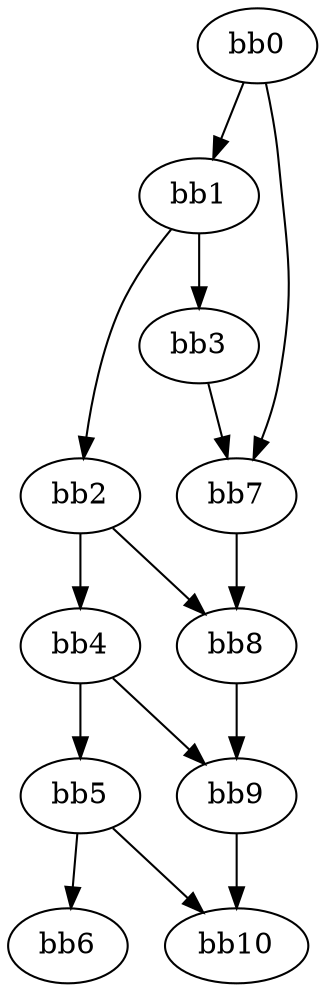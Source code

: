 digraph {
    0 [ label = "bb0\l" ]
    1 [ label = "bb1\l" ]
    2 [ label = "bb2\l" ]
    3 [ label = "bb3\l" ]
    4 [ label = "bb4\l" ]
    5 [ label = "bb5\l" ]
    6 [ label = "bb6\l" ]
    7 [ label = "bb7\l" ]
    8 [ label = "bb8\l" ]
    9 [ label = "bb9\l" ]
    10 [ label = "bb10\l" ]
    0 -> 1 [ ]
    0 -> 7 [ ]
    1 -> 2 [ ]
    1 -> 3 [ ]
    2 -> 4 [ ]
    2 -> 8 [ ]
    3 -> 7 [ ]
    4 -> 5 [ ]
    4 -> 9 [ ]
    5 -> 6 [ ]
    5 -> 10 [ ]
    7 -> 8 [ ]
    8 -> 9 [ ]
    9 -> 10 [ ]
}

